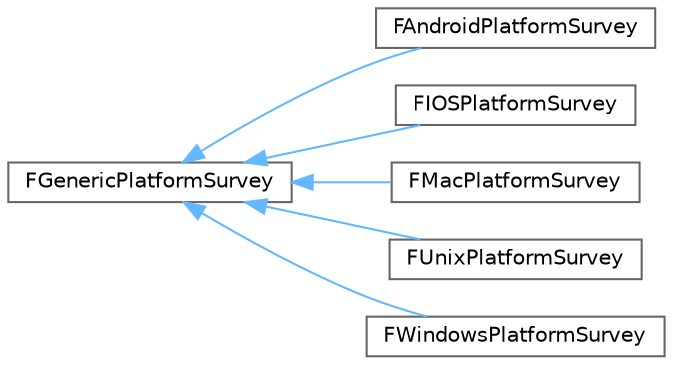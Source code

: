 digraph "Graphical Class Hierarchy"
{
 // INTERACTIVE_SVG=YES
 // LATEX_PDF_SIZE
  bgcolor="transparent";
  edge [fontname=Helvetica,fontsize=10,labelfontname=Helvetica,labelfontsize=10];
  node [fontname=Helvetica,fontsize=10,shape=box,height=0.2,width=0.4];
  rankdir="LR";
  Node0 [id="Node000000",label="FGenericPlatformSurvey",height=0.2,width=0.4,color="grey40", fillcolor="white", style="filled",URL="$df/d86/structFGenericPlatformSurvey.html",tooltip="Generic implementation for most platforms, these tend to be unused and unimplemented."];
  Node0 -> Node1 [id="edge3996_Node000000_Node000001",dir="back",color="steelblue1",style="solid",tooltip=" "];
  Node1 [id="Node000001",label="FAndroidPlatformSurvey",height=0.2,width=0.4,color="grey40", fillcolor="white", style="filled",URL="$d9/d82/structFAndroidPlatformSurvey.html",tooltip="Android implementation of FGenericPlatformSurvey."];
  Node0 -> Node2 [id="edge3997_Node000000_Node000002",dir="back",color="steelblue1",style="solid",tooltip=" "];
  Node2 [id="Node000002",label="FIOSPlatformSurvey",height=0.2,width=0.4,color="grey40", fillcolor="white", style="filled",URL="$d8/dcb/structFIOSPlatformSurvey.html",tooltip="iOS implementation of FGenericPlatformSurvey"];
  Node0 -> Node3 [id="edge3998_Node000000_Node000003",dir="back",color="steelblue1",style="solid",tooltip=" "];
  Node3 [id="Node000003",label="FMacPlatformSurvey",height=0.2,width=0.4,color="grey40", fillcolor="white", style="filled",URL="$dd/daf/structFMacPlatformSurvey.html",tooltip="Mac implementation of FGenericPlatformSurvey."];
  Node0 -> Node4 [id="edge3999_Node000000_Node000004",dir="back",color="steelblue1",style="solid",tooltip=" "];
  Node4 [id="Node000004",label="FUnixPlatformSurvey",height=0.2,width=0.4,color="grey40", fillcolor="white", style="filled",URL="$d8/d69/structFUnixPlatformSurvey.html",tooltip="Unix implementation of FGenericPlatformSurvey."];
  Node0 -> Node5 [id="edge4000_Node000000_Node000005",dir="back",color="steelblue1",style="solid",tooltip=" "];
  Node5 [id="Node000005",label="FWindowsPlatformSurvey",height=0.2,width=0.4,color="grey40", fillcolor="white", style="filled",URL="$d0/d05/structFWindowsPlatformSurvey.html",tooltip="Windows implementation of FGenericPlatformSurvey."];
}
